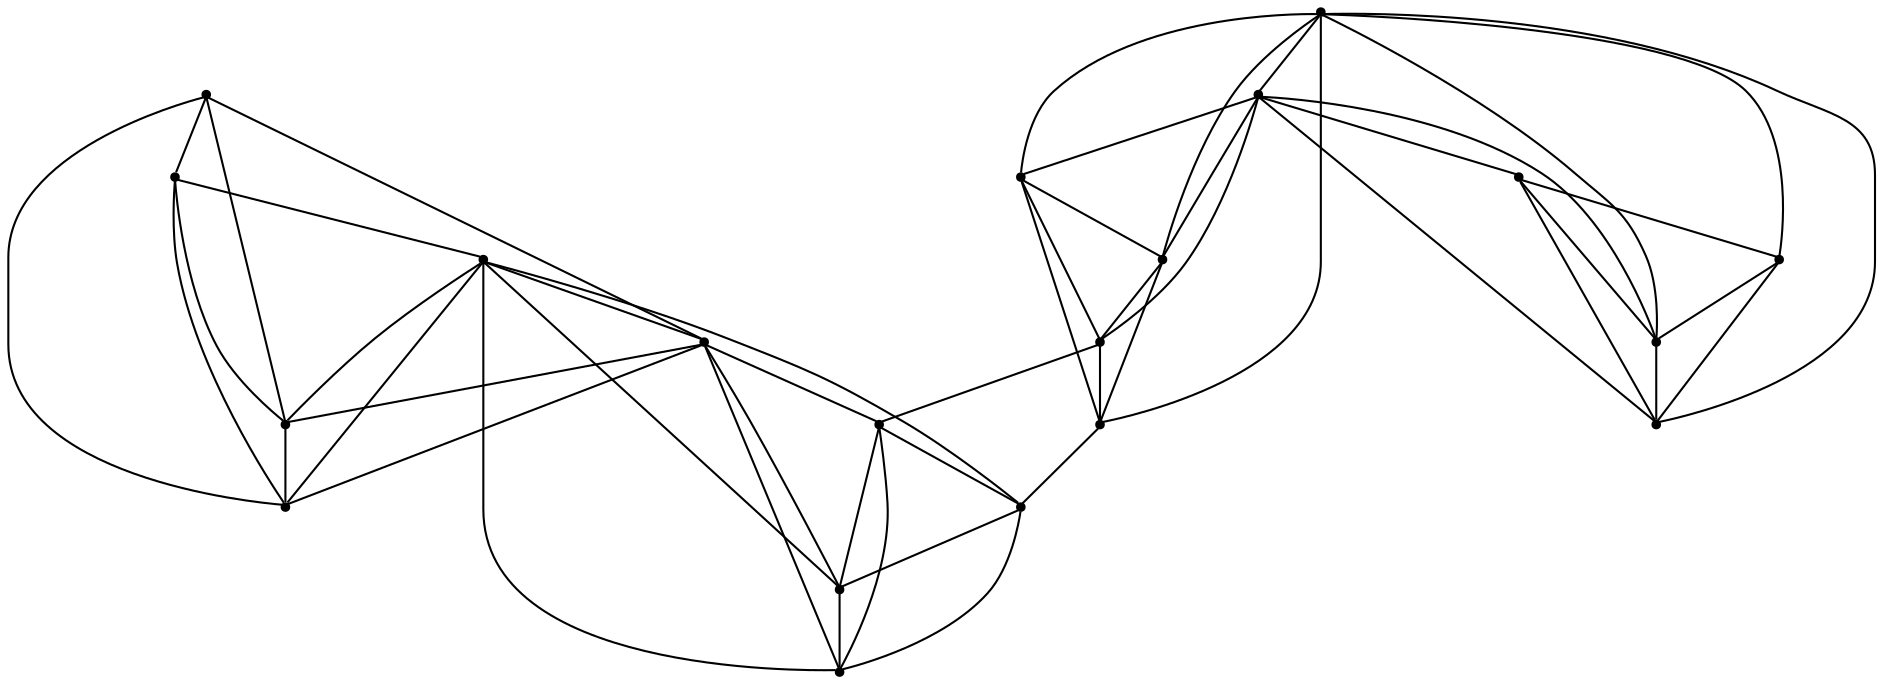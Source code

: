 graph {
  node [shape=point,comment="{\"directed\":false,\"doi\":\"10.1007/978-3-030-68766-3_32\",\"figure\":\"4 (3)\"}"]

  v0 [pos="934.7864306761917,686.6177931222919"]
  v1 [pos="934.7864306761918,786.6293368899658"]
  v2 [pos="801.4318533241983,686.617793122292"]
  v3 [pos="868.109142000195,686.617793122292"]
  v4 [pos="868.109142000195,786.6293368899658"]
  v5 [pos="801.4318533241983,786.6293368899658"]
  v6 [pos="668.0772759722047,686.617793122292"]
  v7 [pos="734.7545646482014,686.6177931222919"]
  v8 [pos="734.7545646482015,786.6293368899658"]
  v9 [pos="668.0772759722047,786.6293368899658"]
  v10 [pos="534.7227065687634,686.6177931222919"]
  v11 [pos="534.7227065687633,786.6293368899658"]
  v12 [pos="468.04538609855774,686.617793122292"]
  v13 [pos="468.04538609855774,786.6293368899658"]
  v14 [pos="401.36809742256105,686.6177931222919"]
  v15 [pos="401.36809742256105,786.6293368899658"]
  v16 [pos="268.0135200705675,686.6177931222919"]
  v17 [pos="334.69080874656424,686.6177931222919"]
  v18 [pos="334.69080874656424,786.6293368899658"]
  v19 [pos="268.0135200705675,786.6293368899658"]

  v0 -- v1 [id="-1",pos="934.7864306761917,686.6177931222919 934.7864306761918,786.6293368899658 934.7864306761918,786.6293368899658 934.7864306761918,786.6293368899658"]
  v19 -- v18 [id="-3",pos="268.0135200705675,786.6293368899658 334.69080874656424,786.6293368899658 334.69080874656424,786.6293368899658 334.69080874656424,786.6293368899658"]
  v18 -- v15 [id="-4",pos="334.69080874656424,786.6293368899658 401.36809742256105,786.6293368899658 401.36809742256105,786.6293368899658 401.36809742256105,786.6293368899658"]
  v15 -- v13 [id="-5",pos="401.36809742256105,786.6293368899658 468.04538609855774,786.6293368899658 468.04538609855774,786.6293368899658 468.04538609855774,786.6293368899658"]
  v13 -- v11 [id="-6",pos="468.04538609855774,786.6293368899658 534.7227065687633,786.6293368899658 534.7227065687633,786.6293368899658 534.7227065687633,786.6293368899658"]
  v11 -- v9 [id="-7",pos="534.7227065687633,786.6293368899658 668.0772759722047,786.6293368899658 668.0772759722047,786.6293368899658 668.0772759722047,786.6293368899658"]
  v9 -- v8 [id="-8",pos="668.0772759722047,786.6293368899658 734.7545646482015,786.6293368899658 734.7545646482015,786.6293368899658 734.7545646482015,786.6293368899658"]
  v8 -- v5 [id="-9",pos="734.7545646482015,786.6293368899658 801.4318533241983,786.6293368899658 801.4318533241983,786.6293368899658 801.4318533241983,786.6293368899658"]
  v5 -- v4 [id="-10",pos="801.4318533241983,786.6293368899658 868.109142000195,786.6293368899658 868.109142000195,786.6293368899658 868.109142000195,786.6293368899658"]
  v4 -- v1 [id="-11",pos="868.109142000195,786.6293368899658 934.7864306761918,786.6293368899658 934.7864306761918,786.6293368899658 934.7864306761918,786.6293368899658"]
  v16 -- v17 [id="-14",pos="268.0135200705675,686.6177931222919 334.69080874656424,686.6177931222919 334.69080874656424,686.6177931222919 334.69080874656424,686.6177931222919"]
  v17 -- v14 [id="-15",pos="334.69080874656424,686.6177931222919 401.36809742256105,686.6177931222919 401.36809742256105,686.6177931222919 401.36809742256105,686.6177931222919"]
  v14 -- v12 [id="-16",pos="401.36809742256105,686.6177931222919 468.04538609855774,686.617793122292 468.04538609855774,686.617793122292 468.04538609855774,686.617793122292"]
  v12 -- v10 [id="-17",pos="468.04538609855774,686.617793122292 534.7227065687634,686.6177931222919 534.7227065687634,686.6177931222919 534.7227065687634,686.6177931222919"]
  v10 -- v6 [id="-18",pos="534.7227065687634,686.6177931222919 668.0772759722047,686.617793122292 668.0772759722047,686.617793122292 668.0772759722047,686.617793122292"]
  v6 -- v7 [id="-19",pos="668.0772759722047,686.617793122292 734.7545646482014,686.6177931222919 734.7545646482014,686.6177931222919 734.7545646482014,686.6177931222919"]
  v7 -- v2 [id="-20",pos="734.7545646482014,686.6177931222919 801.4318533241983,686.617793122292 801.4318533241983,686.617793122292 801.4318533241983,686.617793122292"]
  v2 -- v3 [id="-21",pos="801.4318533241983,686.617793122292 868.109142000195,686.617793122292 868.109142000195,686.617793122292 868.109142000195,686.617793122292"]
  v3 -- v0 [id="-22",pos="868.109142000195,686.617793122292 934.7864306761917,686.6177931222919 934.7864306761917,686.6177931222919 934.7864306761917,686.6177931222919"]
  v19 -- v14 [id="-24",pos="268.0135200705675,786.6293368899658 401.36809742256105,686.6177931222919 401.36809742256105,686.6177931222919 401.36809742256105,686.6177931222919"]
  v19 -- v17 [id="-25",pos="268.0135200705675,786.6293368899658 334.69080874656424,686.6177931222919 334.69080874656424,686.6177931222919 334.69080874656424,686.6177931222919"]
  v16 -- v19 [id="-26",pos="268.0135200705675,686.6177931222919 268.0135200705675,786.6293368899658 268.0135200705675,786.6293368899658 268.0135200705675,786.6293368899658"]
  v16 -- v18 [id="-27",pos="268.0135200705675,686.6177931222919 334.69080874656424,786.6293368899658 334.69080874656424,786.6293368899658 334.69080874656424,786.6293368899658"]
  v18 -- v14 [id="-28",pos="334.69080874656424,786.6293368899658 401.36809742256105,686.6177931222919 401.36809742256105,686.6177931222919 401.36809742256105,686.6177931222919"]
  v18 -- v17 [id="-29",pos="334.69080874656424,786.6293368899658 334.69080874656424,686.6177931222919 334.69080874656424,686.6177931222919 334.69080874656424,686.6177931222919"]
  v17 -- v15 [id="-30",pos="334.69080874656424,686.6177931222919 401.36809742256105,786.6293368899658 401.36809742256105,786.6293368899658 401.36809742256105,786.6293368899658"]
  v15 -- v12 [id="-31",pos="401.36809742256105,786.6293368899658 468.04538609855774,686.617793122292 468.04538609855774,686.617793122292 468.04538609855774,686.617793122292"]
  v15 -- v10 [id="-32",pos="401.36809742256105,786.6293368899658 534.7227065687634,686.6177931222919 534.7227065687634,686.6177931222919 534.7227065687634,686.6177931222919"]
  v15 -- v16 [id="-33",pos="401.36809742256105,786.6293368899658 268.0135200705675,686.6177931222919 268.0135200705675,686.6177931222919 268.0135200705675,686.6177931222919"]
  v14 -- v13 [id="-34",pos="401.36809742256105,686.6177931222919 468.04538609855774,786.6293368899658 468.04538609855774,786.6293368899658 468.04538609855774,786.6293368899658"]
  v14 -- v15 [id="-35",pos="401.36809742256105,686.6177931222919 401.36809742256105,786.6293368899658 401.36809742256105,786.6293368899658 401.36809742256105,786.6293368899658"]
  v14 -- v11 [id="-36",pos="401.36809742256105,686.6177931222919 534.7227065687633,786.6293368899658 534.7227065687633,786.6293368899658 534.7227065687633,786.6293368899658"]
  v13 -- v12 [id="-37",pos="468.04538609855774,786.6293368899658 468.04538609855774,686.617793122292 468.04538609855774,686.617793122292 468.04538609855774,686.617793122292"]
  v13 -- v10 [id="-38",pos="468.04538609855774,786.6293368899658 534.7227065687634,686.6177931222919 534.7227065687634,686.6177931222919 534.7227065687634,686.6177931222919"]
  v12 -- v11 [id="-39",pos="468.04538609855774,686.617793122292 534.7227065687633,786.6293368899658 534.7227065687633,786.6293368899658 534.7227065687633,786.6293368899658"]
  v10 -- v11 [id="-40",pos="534.7227065687634,686.6177931222919 534.7227065687633,786.6293368899658 534.7227065687633,786.6293368899658 534.7227065687633,786.6293368899658"]
  v9 -- v2 [id="-41",pos="668.0772759722047,786.6293368899658 801.4318533241983,686.617793122292 801.4318533241983,686.617793122292 801.4318533241983,686.617793122292"]
  v9 -- v7 [id="-42",pos="668.0772759722047,786.6293368899658 734.7545646482014,686.6177931222919 734.7545646482014,686.6177931222919 734.7545646482014,686.6177931222919"]
  v6 -- v8 [id="-43",pos="668.0772759722047,686.617793122292 734.7545646482015,786.6293368899658 734.7545646482015,786.6293368899658 734.7545646482015,786.6293368899658"]
  v6 -- v9 [id="-44",pos="668.0772759722047,686.617793122292 668.0772759722047,786.6293368899658 668.0772759722047,786.6293368899658 668.0772759722047,786.6293368899658"]
  v8 -- v2 [id="-45",pos="734.7545646482015,786.6293368899658 801.4318533241983,686.617793122292 801.4318533241983,686.617793122292 801.4318533241983,686.617793122292"]
  v8 -- v7 [id="-46",pos="734.7545646482015,786.6293368899658 734.7545646482014,686.6177931222919 734.7545646482014,686.6177931222919 734.7545646482014,686.6177931222919"]
  v7 -- v5 [id="-47",pos="734.7545646482014,686.6177931222919 801.4318533241983,786.6293368899658 801.4318533241983,786.6293368899658 801.4318533241983,786.6293368899658"]
  v5 -- v3 [id="-48",pos="801.4318533241983,786.6293368899658 868.109142000195,686.617793122292 868.109142000195,686.617793122292 868.109142000195,686.617793122292"]
  v5 -- v6 [id="-49",pos="801.4318533241983,786.6293368899658 668.0772759722047,686.617793122292 668.0772759722047,686.617793122292 668.0772759722047,686.617793122292"]
  v5 -- v0 [id="-50",pos="801.4318533241983,786.6293368899658 934.7864306761917,686.6177931222919 934.7864306761917,686.6177931222919 934.7864306761917,686.6177931222919"]
  v2 -- v4 [id="-51",pos="801.4318533241983,686.617793122292 868.109142000195,786.6293368899658 868.109142000195,786.6293368899658 868.109142000195,786.6293368899658"]
  v2 -- v5 [id="-52",pos="801.4318533241983,686.617793122292 801.4318533241983,786.6293368899658 801.4318533241983,786.6293368899658 801.4318533241983,786.6293368899658"]
  v4 -- v0 [id="-53",pos="868.109142000195,786.6293368899658 934.7864306761917,686.6177931222919 934.7864306761917,686.6177931222919 934.7864306761917,686.6177931222919"]
  v3 -- v1 [id="-54",pos="868.109142000195,686.617793122292 934.7864306761918,786.6293368899658 934.7864306761918,786.6293368899658 934.7864306761918,786.6293368899658"]
  v3 -- v4 [id="-55",pos="868.109142000195,686.617793122292 868.109142000195,786.6293368899658 868.109142000195,786.6293368899658 868.109142000195,786.6293368899658"]
  v1 -- v2 [id="-56",pos="934.7864306761918,786.6293368899658 801.4318533241983,686.617793122292 801.4318533241983,686.617793122292 801.4318533241983,686.617793122292"]
}